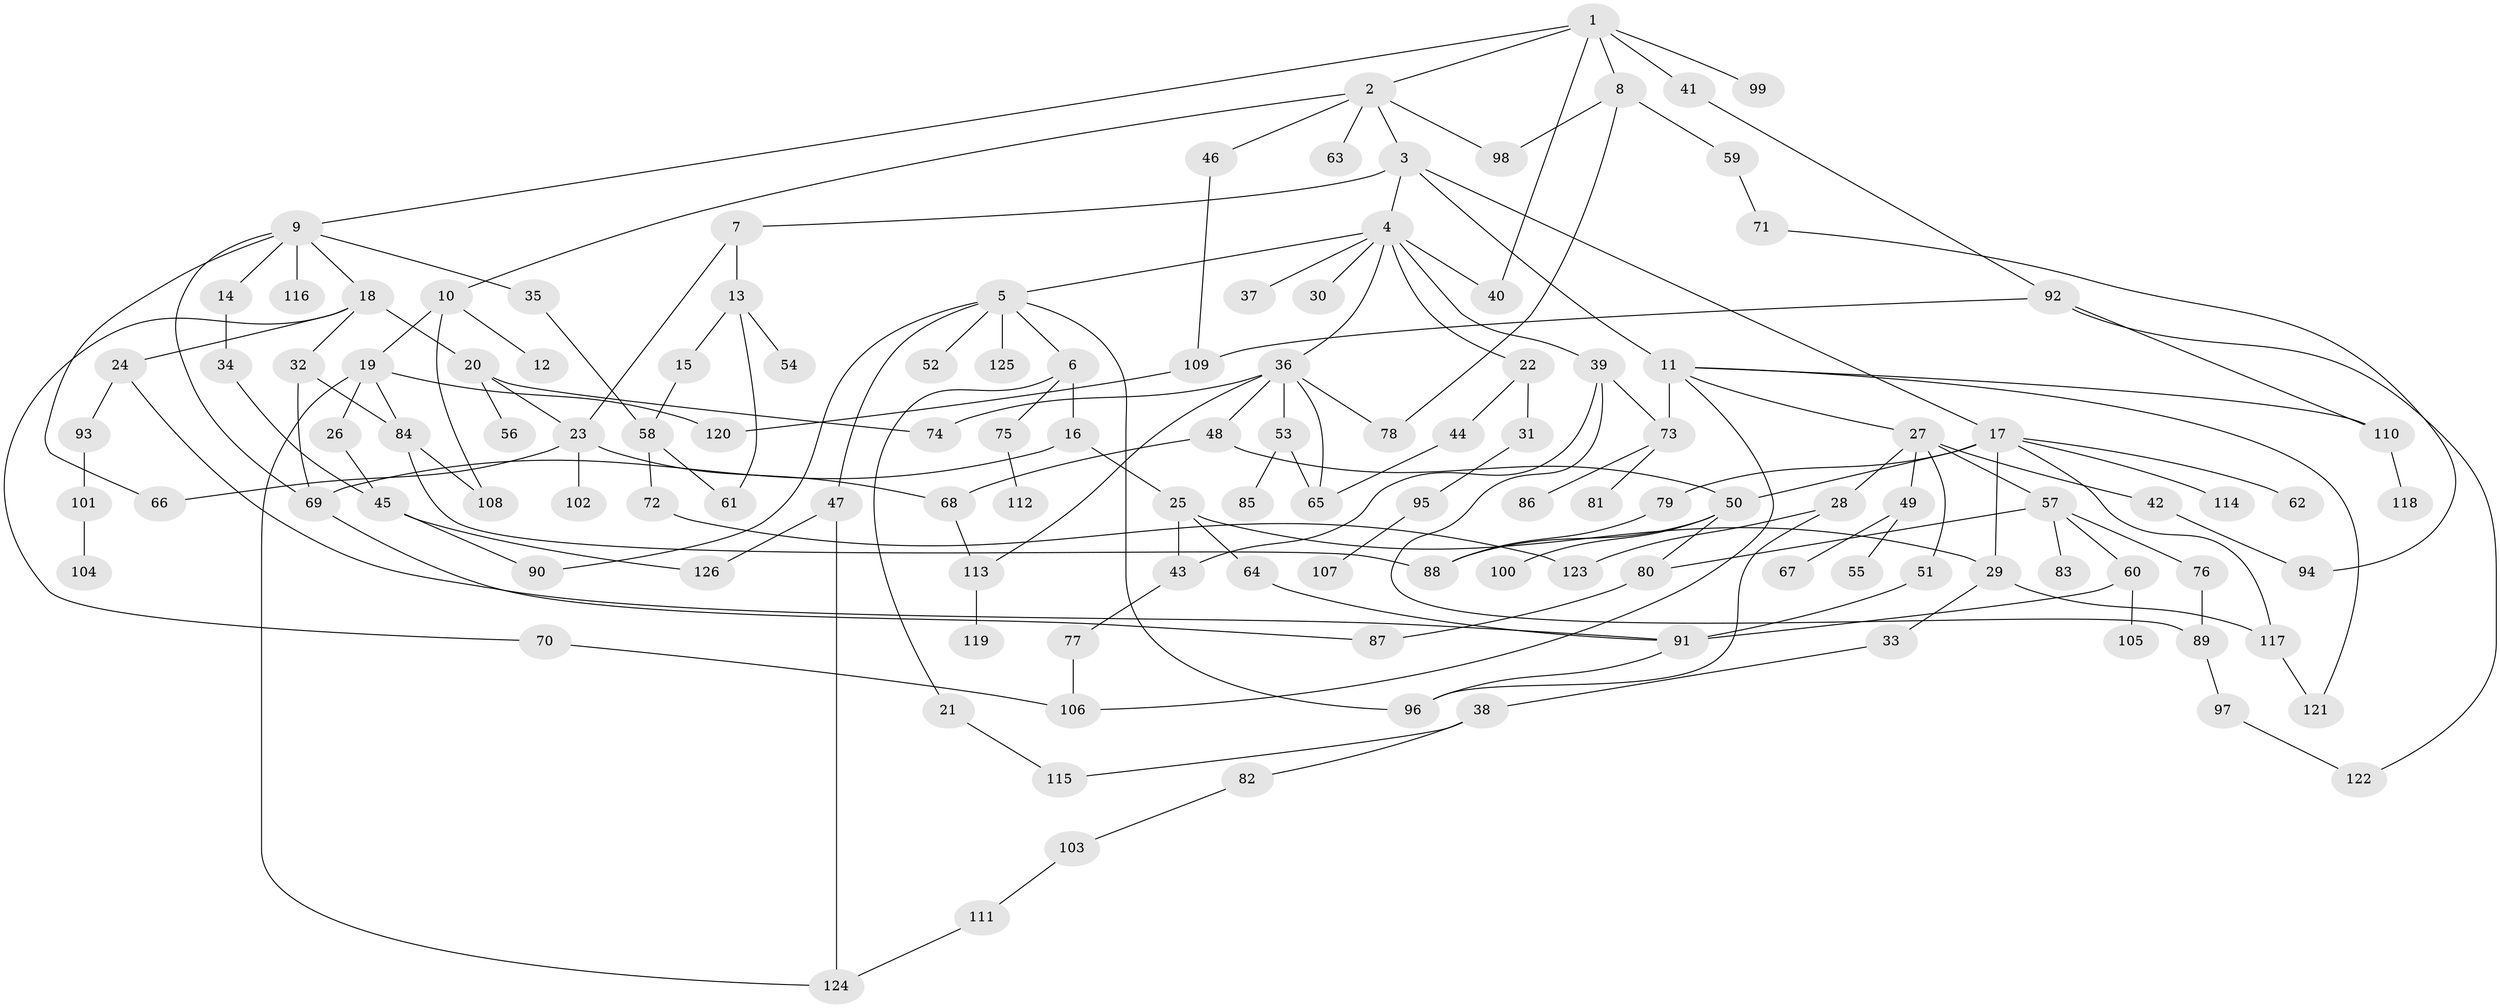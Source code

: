 // coarse degree distribution, {9: 0.04, 1: 0.38, 5: 0.1, 2: 0.24, 7: 0.04, 4: 0.06, 3: 0.08, 8: 0.02, 6: 0.02, 10: 0.02}
// Generated by graph-tools (version 1.1) at 2025/45/03/04/25 21:45:48]
// undirected, 126 vertices, 171 edges
graph export_dot {
graph [start="1"]
  node [color=gray90,style=filled];
  1;
  2;
  3;
  4;
  5;
  6;
  7;
  8;
  9;
  10;
  11;
  12;
  13;
  14;
  15;
  16;
  17;
  18;
  19;
  20;
  21;
  22;
  23;
  24;
  25;
  26;
  27;
  28;
  29;
  30;
  31;
  32;
  33;
  34;
  35;
  36;
  37;
  38;
  39;
  40;
  41;
  42;
  43;
  44;
  45;
  46;
  47;
  48;
  49;
  50;
  51;
  52;
  53;
  54;
  55;
  56;
  57;
  58;
  59;
  60;
  61;
  62;
  63;
  64;
  65;
  66;
  67;
  68;
  69;
  70;
  71;
  72;
  73;
  74;
  75;
  76;
  77;
  78;
  79;
  80;
  81;
  82;
  83;
  84;
  85;
  86;
  87;
  88;
  89;
  90;
  91;
  92;
  93;
  94;
  95;
  96;
  97;
  98;
  99;
  100;
  101;
  102;
  103;
  104;
  105;
  106;
  107;
  108;
  109;
  110;
  111;
  112;
  113;
  114;
  115;
  116;
  117;
  118;
  119;
  120;
  121;
  122;
  123;
  124;
  125;
  126;
  1 -- 2;
  1 -- 8;
  1 -- 9;
  1 -- 40;
  1 -- 41;
  1 -- 99;
  2 -- 3;
  2 -- 10;
  2 -- 46;
  2 -- 63;
  2 -- 98;
  3 -- 4;
  3 -- 7;
  3 -- 11;
  3 -- 17;
  4 -- 5;
  4 -- 22;
  4 -- 30;
  4 -- 36;
  4 -- 37;
  4 -- 39;
  4 -- 40;
  5 -- 6;
  5 -- 47;
  5 -- 52;
  5 -- 125;
  5 -- 90;
  5 -- 96;
  6 -- 16;
  6 -- 21;
  6 -- 75;
  7 -- 13;
  7 -- 23;
  8 -- 59;
  8 -- 78;
  8 -- 98;
  9 -- 14;
  9 -- 18;
  9 -- 35;
  9 -- 116;
  9 -- 69;
  9 -- 66;
  10 -- 12;
  10 -- 19;
  10 -- 108;
  11 -- 27;
  11 -- 106;
  11 -- 121;
  11 -- 110;
  11 -- 73;
  13 -- 15;
  13 -- 54;
  13 -- 61;
  14 -- 34;
  15 -- 58;
  16 -- 25;
  16 -- 69;
  17 -- 29;
  17 -- 50;
  17 -- 62;
  17 -- 79;
  17 -- 114;
  17 -- 117;
  18 -- 20;
  18 -- 24;
  18 -- 32;
  18 -- 70;
  19 -- 26;
  19 -- 84;
  19 -- 120;
  19 -- 124;
  20 -- 23;
  20 -- 56;
  20 -- 74;
  21 -- 115;
  22 -- 31;
  22 -- 44;
  23 -- 66;
  23 -- 68;
  23 -- 102;
  24 -- 93;
  24 -- 91;
  25 -- 64;
  25 -- 43;
  25 -- 29;
  26 -- 45;
  27 -- 28;
  27 -- 42;
  27 -- 49;
  27 -- 51;
  27 -- 57;
  28 -- 96;
  28 -- 123;
  29 -- 33;
  29 -- 117;
  31 -- 95;
  32 -- 69;
  32 -- 84;
  33 -- 38;
  34 -- 45;
  35 -- 58;
  36 -- 48;
  36 -- 53;
  36 -- 113;
  36 -- 74;
  36 -- 65;
  36 -- 78;
  38 -- 82;
  38 -- 115;
  39 -- 43;
  39 -- 73;
  39 -- 89;
  41 -- 92;
  42 -- 94;
  43 -- 77;
  44 -- 65;
  45 -- 90;
  45 -- 126;
  46 -- 109;
  47 -- 126;
  47 -- 124;
  48 -- 50;
  48 -- 68;
  49 -- 55;
  49 -- 67;
  50 -- 80;
  50 -- 100;
  50 -- 88;
  51 -- 91;
  53 -- 65;
  53 -- 85;
  57 -- 60;
  57 -- 76;
  57 -- 83;
  57 -- 80;
  58 -- 61;
  58 -- 72;
  59 -- 71;
  60 -- 105;
  60 -- 91;
  64 -- 91;
  68 -- 113;
  69 -- 87;
  70 -- 106;
  71 -- 94;
  72 -- 123;
  73 -- 81;
  73 -- 86;
  75 -- 112;
  76 -- 89;
  77 -- 106;
  79 -- 88;
  80 -- 87;
  82 -- 103;
  84 -- 88;
  84 -- 108;
  89 -- 97;
  91 -- 96;
  92 -- 109;
  92 -- 110;
  92 -- 122;
  93 -- 101;
  95 -- 107;
  97 -- 122;
  101 -- 104;
  103 -- 111;
  109 -- 120;
  110 -- 118;
  111 -- 124;
  113 -- 119;
  117 -- 121;
}
